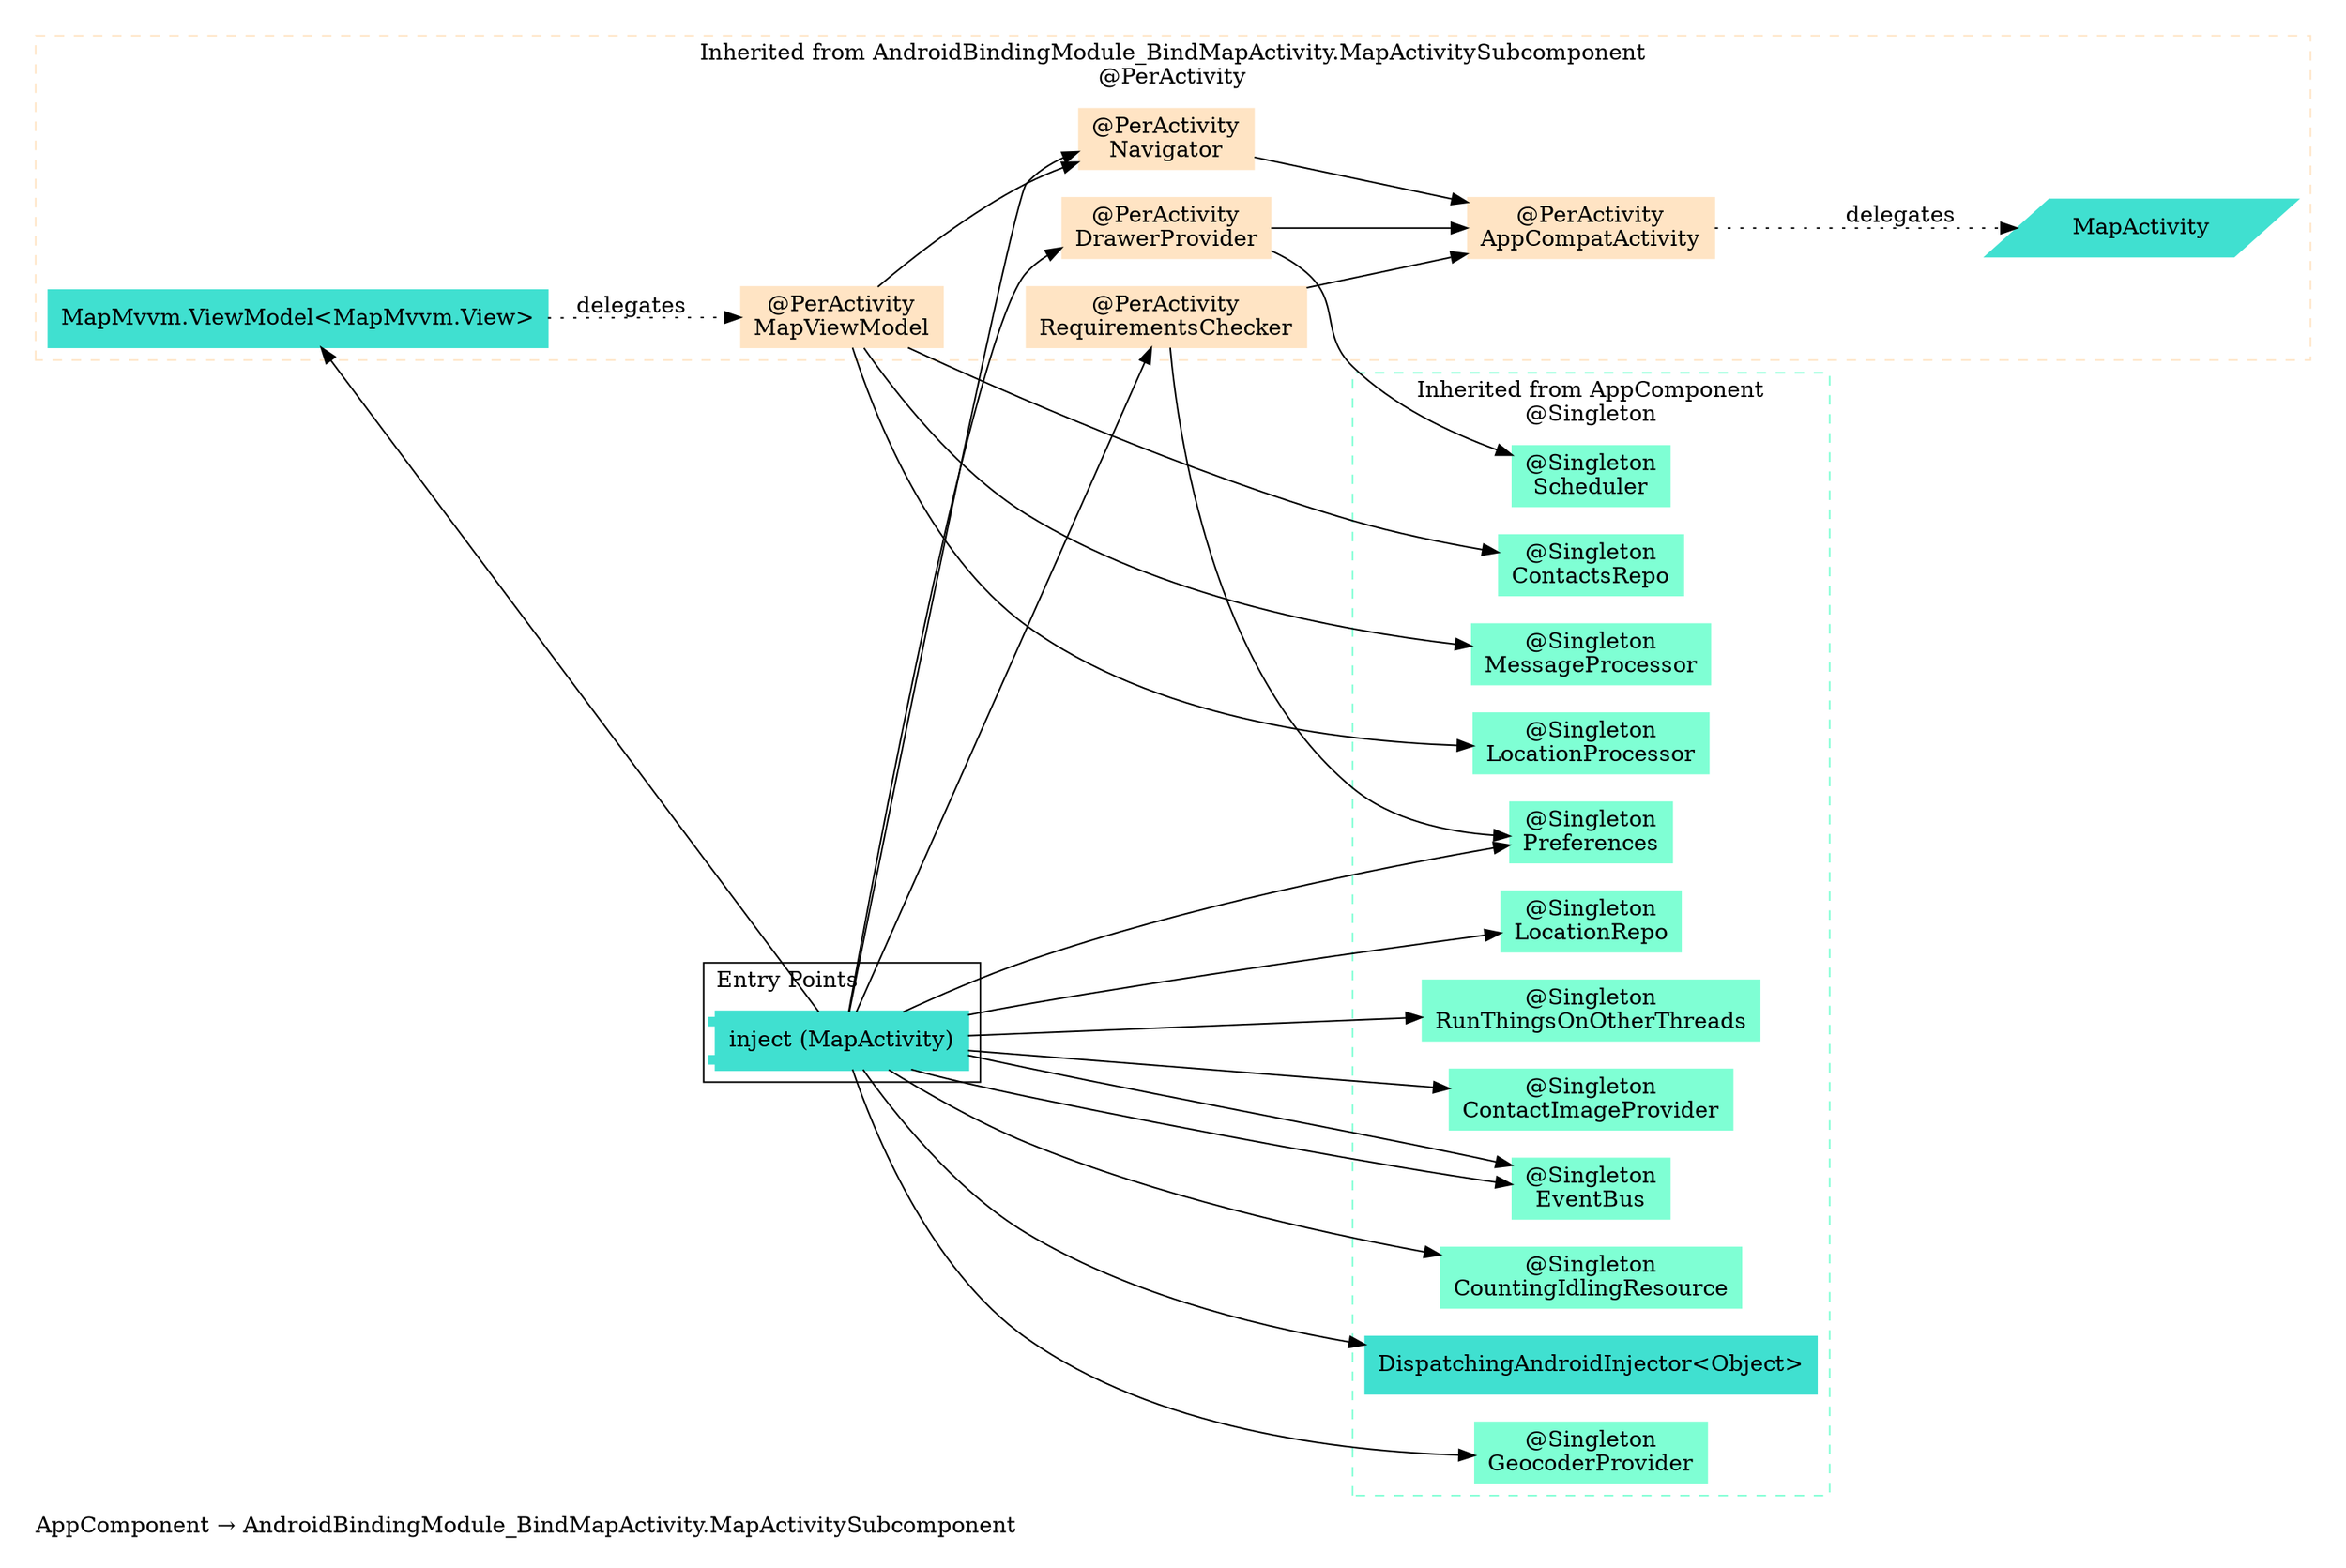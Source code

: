 digraph "org.owntracks.android.injection.components.AppComponent → org.owntracks.android.injection.modules.AndroidBindingModule_BindMapActivity.MapActivitySubcomponent" {
  graph [rankdir="LR", labeljust="l", label="AppComponent → AndroidBindingModule_BindMapActivity.MapActivitySubcomponent", pad="0.2", compound="true"]
  node [shape="rectangle", style="filled", color="turquoise"]
  subgraph "cluster_Entry Points" {
    graph [labeljust="l", label="Entry Points"]
    node [shape="component", penwidth="2"]
    "9f5cf3fc-bdad-4876-9240-c9b828520b48" [label="inject (MapActivity)", color="turquoise", shape="component"]
  }
  subgraph "cluster_Dependency Graph" {
    graph [labeljust="l", label="Dependency Graph"]
    "6817c28b-2081-4018-9e88-76407951d69c" [label="MapMvvm.ViewModel<MapMvvm.View>", color="turquoise"]
    "0f4d5c3f-71c2-47e4-8542-ae7675f09f29" [label="@PerActivity\nDrawerProvider", color="bisque"]
    "1fe1b0dd-6d30-45c2-9893-7ec33ca4452e" [label="@PerActivity\nNavigator", color="bisque"]
    "dc316944-0ad4-49f2-ba6d-7044cc5f3eba" [label="@PerActivity\nRequirementsChecker", color="bisque"]
    "c34ebdf2-9d7a-42c8-8e75-58ff366112d7" [label="@PerActivity\nMapViewModel", color="bisque"]
    "a7070bb0-bc1f-475a-97e4-9c282c1f2367" [label="@PerActivity\nAppCompatActivity", color="bisque"]
    "ec822c33-d519-4b48-87c1-10b7c3293fc8" [label="MapActivity", color="turquoise", shape="parallelogram"]
  }
  subgraph "cluster_Subcomponents" {
    graph [labeljust="l", shape="folder", label="Subcomponents"]
  }
  subgraph "cluster_AppComponent → AndroidBindingModule_BindMapActivity.MapActivitySubcomponent" {
    graph [labeljust="c", label="Inherited from AndroidBindingModule_BindMapActivity.MapActivitySubcomponent\n@PerActivity", style="dashed", href="org.owntracks.android.injection.modules.AndroidBindingModule_BindMapActivity.MapActivitySubcomponent.svg", color="bisque"]
    "1fe1b0dd-6d30-45c2-9893-7ec33ca4452e" [label="@PerActivity\nNavigator", color="bisque"]
    "6817c28b-2081-4018-9e88-76407951d69c" [label="MapMvvm.ViewModel<MapMvvm.View>", color="turquoise"]
    "0f4d5c3f-71c2-47e4-8542-ae7675f09f29" [label="@PerActivity\nDrawerProvider", color="bisque"]
    "dc316944-0ad4-49f2-ba6d-7044cc5f3eba" [label="@PerActivity\nRequirementsChecker", color="bisque"]
    "c34ebdf2-9d7a-42c8-8e75-58ff366112d7" [label="@PerActivity\nMapViewModel", color="bisque"]
    "a7070bb0-bc1f-475a-97e4-9c282c1f2367" [label="@PerActivity\nAppCompatActivity", color="bisque"]
    "a7070bb0-bc1f-475a-97e4-9c282c1f2367" [label="@PerActivity\nAppCompatActivity", color="bisque"]
    "a7070bb0-bc1f-475a-97e4-9c282c1f2367" [label="@PerActivity\nAppCompatActivity", color="bisque"]
    "1fe1b0dd-6d30-45c2-9893-7ec33ca4452e" [label="@PerActivity\nNavigator", color="bisque"]
    "ec822c33-d519-4b48-87c1-10b7c3293fc8" [label="MapActivity", color="turquoise", shape="parallelogram"]
  }
  subgraph "cluster_AppComponent" {
    graph [labeljust="c", label="Inherited from AppComponent\n@Singleton", style="dashed", href="org.owntracks.android.injection.components.AppComponent.svg", color="aquamarine"]
    "c688db9b-0add-4d4d-84f9-1a8707afcdc4" [label="@Singleton\nCountingIdlingResource", color="aquamarine"]
    "1791a035-4f9e-4386-8e67-4ee2de8b7a04" [label="DispatchingAndroidInjector<Object>", color="turquoise"]
    "7060165e-593e-4c93-bdb1-98150d17b696" [label="@Singleton\nGeocoderProvider", color="aquamarine"]
    "b29c1d27-cdad-4ce2-ac54-c5a8ab5c5625" [label="@Singleton\nLocationRepo", color="aquamarine"]
    "7f4a69b3-cad5-4bd5-a51d-d70049493cfa" [label="@Singleton\nRunThingsOnOtherThreads", color="aquamarine"]
    "3b70041e-6722-4a34-9ae9-4a53950eefa4" [label="@Singleton\nContactImageProvider", color="aquamarine"]
    "05936459-1df6-4ed5-8d57-c8395dfe7219" [label="@Singleton\nEventBus", color="aquamarine"]
    "53bdb5f7-6d60-4e34-bd1f-51636c7f7b97" [label="@Singleton\nPreferences", color="aquamarine"]
    "4c46eadc-69e6-4555-8c08-4ceed3c7cc13" [label="@Singleton\nScheduler", color="aquamarine"]
    "53bdb5f7-6d60-4e34-bd1f-51636c7f7b97" [label="@Singleton\nPreferences", color="aquamarine"]
    "8185df49-c400-469d-9269-18439a104100" [label="@Singleton\nContactsRepo", color="aquamarine"]
    "70749136-1715-4e4d-928a-d9774347d978" [label="@Singleton\nMessageProcessor", color="aquamarine"]
    "2c6424ad-d284-4792-ae16-fd595dc135d7" [label="@Singleton\nLocationProcessor", color="aquamarine"]
  }
  "9f5cf3fc-bdad-4876-9240-c9b828520b48" -> "53bdb5f7-6d60-4e34-bd1f-51636c7f7b97"
  "9f5cf3fc-bdad-4876-9240-c9b828520b48" -> "6817c28b-2081-4018-9e88-76407951d69c"
  "9f5cf3fc-bdad-4876-9240-c9b828520b48" -> "c688db9b-0add-4d4d-84f9-1a8707afcdc4"
  "9f5cf3fc-bdad-4876-9240-c9b828520b48" -> "1791a035-4f9e-4386-8e67-4ee2de8b7a04"
  "9f5cf3fc-bdad-4876-9240-c9b828520b48" -> "0f4d5c3f-71c2-47e4-8542-ae7675f09f29"
  "9f5cf3fc-bdad-4876-9240-c9b828520b48" -> "7f4a69b3-cad5-4bd5-a51d-d70049493cfa"
  "9f5cf3fc-bdad-4876-9240-c9b828520b48" -> "dc316944-0ad4-49f2-ba6d-7044cc5f3eba"
  "9f5cf3fc-bdad-4876-9240-c9b828520b48" -> "b29c1d27-cdad-4ce2-ac54-c5a8ab5c5625"
  "9f5cf3fc-bdad-4876-9240-c9b828520b48" -> "05936459-1df6-4ed5-8d57-c8395dfe7219"
  "9f5cf3fc-bdad-4876-9240-c9b828520b48" -> "7060165e-593e-4c93-bdb1-98150d17b696"
  "9f5cf3fc-bdad-4876-9240-c9b828520b48" -> "05936459-1df6-4ed5-8d57-c8395dfe7219"
  "9f5cf3fc-bdad-4876-9240-c9b828520b48" -> "3b70041e-6722-4a34-9ae9-4a53950eefa4"
  "9f5cf3fc-bdad-4876-9240-c9b828520b48" -> "1fe1b0dd-6d30-45c2-9893-7ec33ca4452e"
  "6817c28b-2081-4018-9e88-76407951d69c" -> "c34ebdf2-9d7a-42c8-8e75-58ff366112d7" [style="dotted", label="delegates"]
  "0f4d5c3f-71c2-47e4-8542-ae7675f09f29" -> "a7070bb0-bc1f-475a-97e4-9c282c1f2367"
  "0f4d5c3f-71c2-47e4-8542-ae7675f09f29" -> "4c46eadc-69e6-4555-8c08-4ceed3c7cc13"
  "c34ebdf2-9d7a-42c8-8e75-58ff366112d7" -> "1fe1b0dd-6d30-45c2-9893-7ec33ca4452e"
  "1fe1b0dd-6d30-45c2-9893-7ec33ca4452e" -> "a7070bb0-bc1f-475a-97e4-9c282c1f2367"
  "dc316944-0ad4-49f2-ba6d-7044cc5f3eba" -> "a7070bb0-bc1f-475a-97e4-9c282c1f2367"
  "dc316944-0ad4-49f2-ba6d-7044cc5f3eba" -> "53bdb5f7-6d60-4e34-bd1f-51636c7f7b97"
  "c34ebdf2-9d7a-42c8-8e75-58ff366112d7" -> "2c6424ad-d284-4792-ae16-fd595dc135d7"
  "c34ebdf2-9d7a-42c8-8e75-58ff366112d7" -> "70749136-1715-4e4d-928a-d9774347d978"
  "c34ebdf2-9d7a-42c8-8e75-58ff366112d7" -> "8185df49-c400-469d-9269-18439a104100"
  "a7070bb0-bc1f-475a-97e4-9c282c1f2367" -> "ec822c33-d519-4b48-87c1-10b7c3293fc8" [style="dotted", label="delegates"]
}
